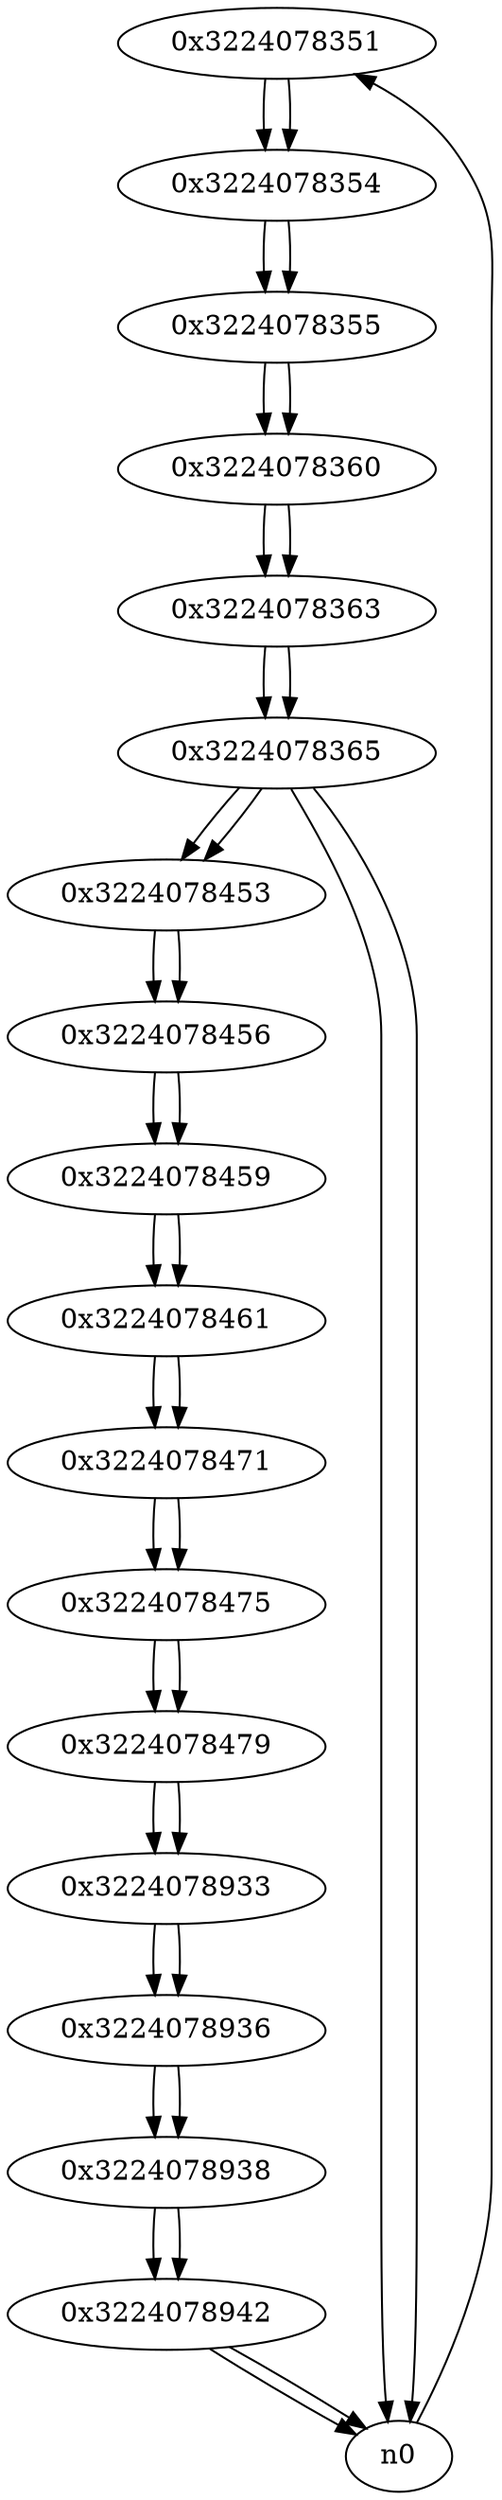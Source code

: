 digraph G{
/* nodes */
  n1 [label="0x3224078351"]
  n2 [label="0x3224078354"]
  n3 [label="0x3224078355"]
  n4 [label="0x3224078360"]
  n5 [label="0x3224078363"]
  n6 [label="0x3224078365"]
  n7 [label="0x3224078453"]
  n8 [label="0x3224078456"]
  n9 [label="0x3224078459"]
  n10 [label="0x3224078461"]
  n11 [label="0x3224078471"]
  n12 [label="0x3224078475"]
  n13 [label="0x3224078479"]
  n14 [label="0x3224078933"]
  n15 [label="0x3224078936"]
  n16 [label="0x3224078938"]
  n17 [label="0x3224078942"]
/* edges */
n1 -> n2;
n0 -> n1;
n2 -> n3;
n1 -> n2;
n3 -> n4;
n2 -> n3;
n4 -> n5;
n3 -> n4;
n5 -> n6;
n4 -> n5;
n6 -> n0;
n6 -> n7;
n6 -> n0;
n5 -> n6;
n7 -> n8;
n6 -> n7;
n8 -> n9;
n7 -> n8;
n9 -> n10;
n8 -> n9;
n10 -> n11;
n9 -> n10;
n11 -> n12;
n10 -> n11;
n12 -> n13;
n11 -> n12;
n13 -> n14;
n12 -> n13;
n14 -> n15;
n13 -> n14;
n15 -> n16;
n14 -> n15;
n16 -> n17;
n15 -> n16;
n17 -> n0;
n17 -> n0;
n16 -> n17;
}
